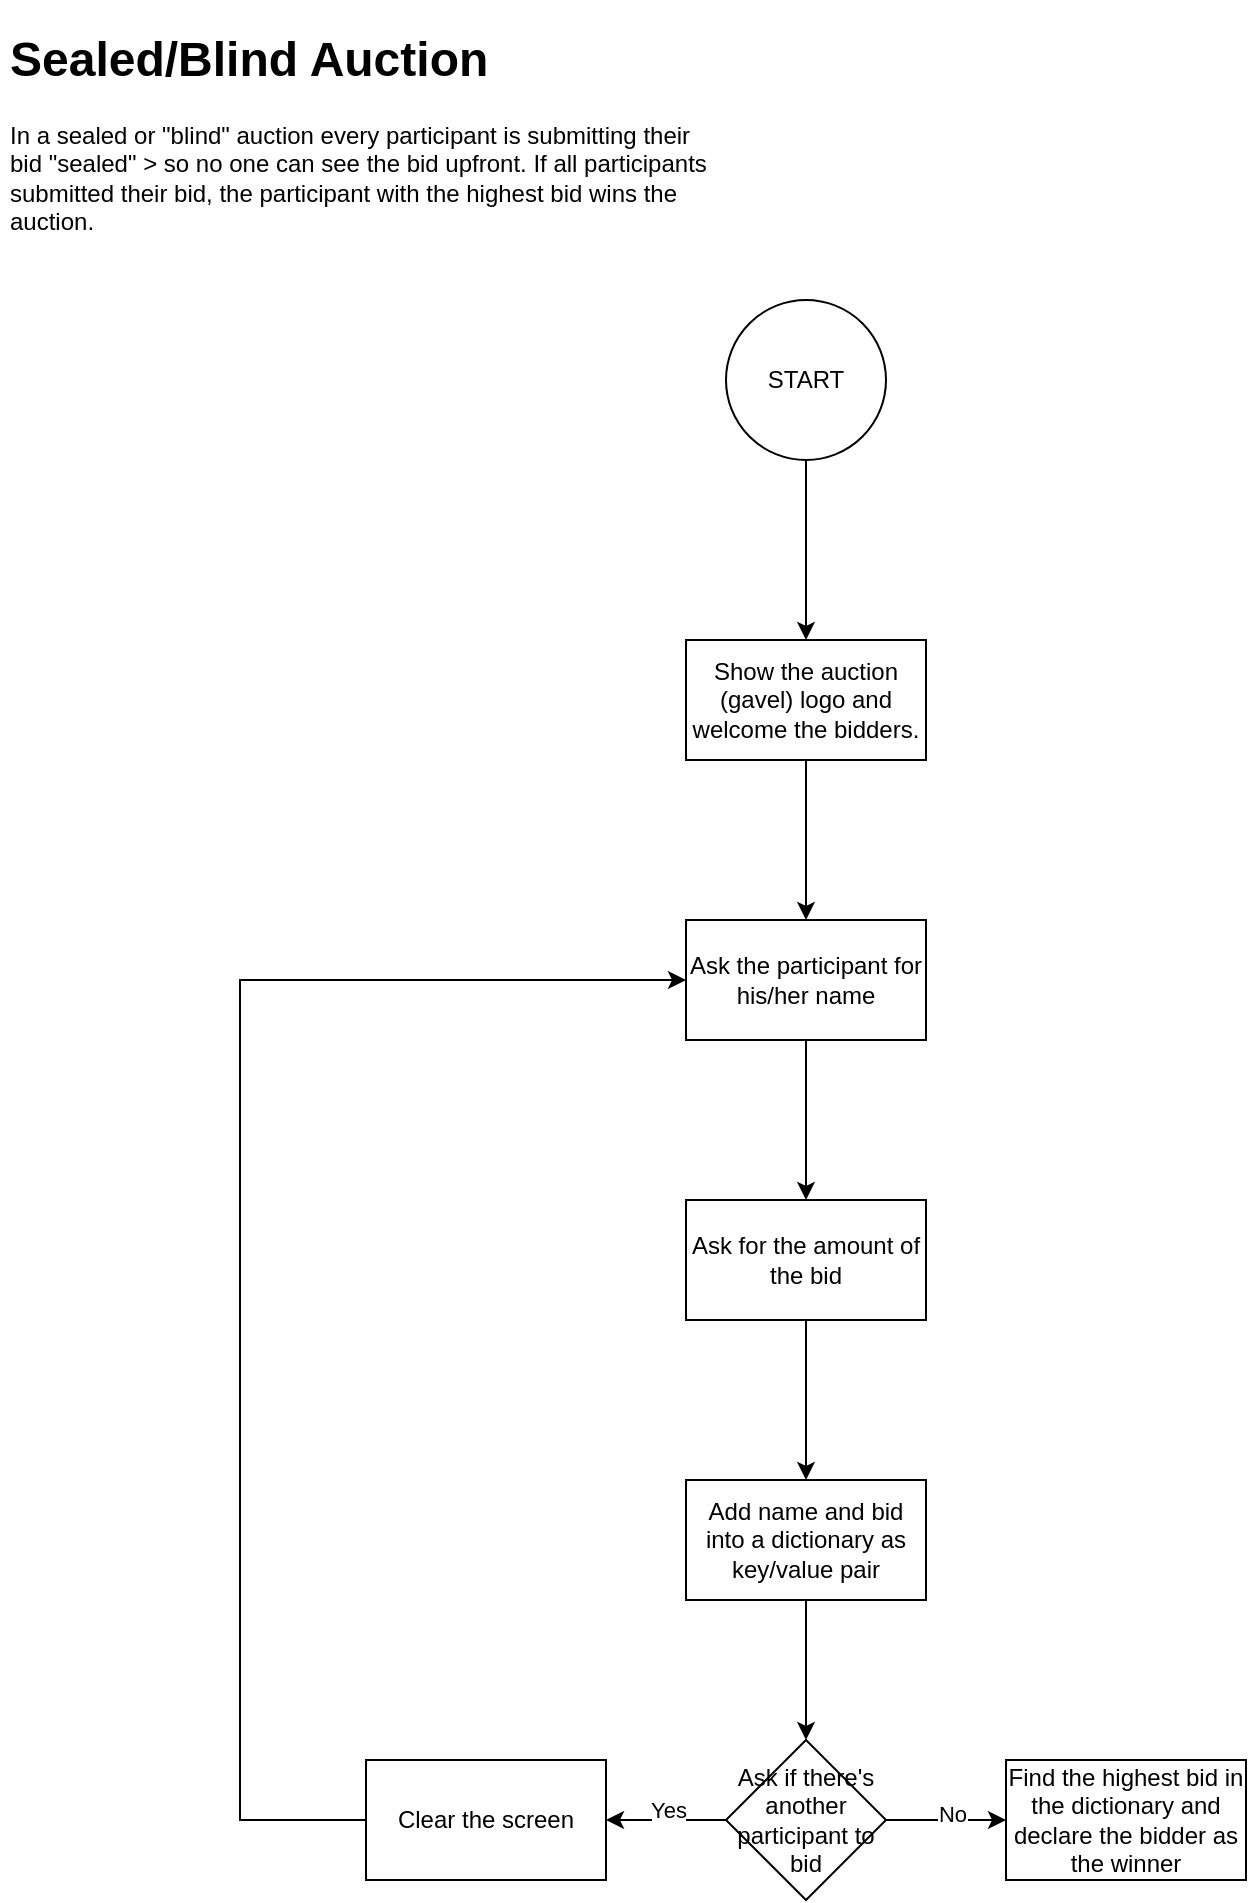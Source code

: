 <mxfile>
    <diagram id="wvq-WeoD7ulEQXA1UM-d" name="Page-1">
        <mxGraphModel dx="866" dy="896" grid="1" gridSize="10" guides="1" tooltips="1" connect="1" arrows="1" fold="1" page="1" pageScale="1" pageWidth="827" pageHeight="1169" math="0" shadow="0">
            <root>
                <mxCell id="0"/>
                <mxCell id="1" parent="0"/>
                <mxCell id="2" value="&lt;h1&gt;Sealed/Blind Auction&lt;/h1&gt;&lt;p&gt;In a sealed or &quot;blind&quot; auction every participant is submitting their bid &quot;sealed&quot; &amp;gt; so no one can see the bid upfront. If all participants submitted their bid, the participant with the highest bid wins the auction.&lt;/p&gt;&lt;p&gt;The simple python command-line program tries to implement these functionalities.&lt;/p&gt;" style="text;html=1;strokeColor=none;fillColor=none;spacing=5;spacingTop=-20;whiteSpace=wrap;overflow=hidden;rounded=0;" vertex="1" parent="1">
                    <mxGeometry x="10" y="10" width="360" height="120" as="geometry"/>
                </mxCell>
                <mxCell id="5" value="" style="edgeStyle=orthogonalEdgeStyle;rounded=0;orthogonalLoop=1;jettySize=auto;html=1;" edge="1" parent="1" source="3" target="4">
                    <mxGeometry relative="1" as="geometry"/>
                </mxCell>
                <mxCell id="3" value="START" style="ellipse;whiteSpace=wrap;html=1;aspect=fixed;" vertex="1" parent="1">
                    <mxGeometry x="373" y="150" width="80" height="80" as="geometry"/>
                </mxCell>
                <mxCell id="7" value="" style="edgeStyle=orthogonalEdgeStyle;rounded=0;orthogonalLoop=1;jettySize=auto;html=1;" edge="1" parent="1" source="4" target="6">
                    <mxGeometry relative="1" as="geometry"/>
                </mxCell>
                <mxCell id="4" value="Show the auction (gavel) logo and welcome the bidders." style="whiteSpace=wrap;html=1;" vertex="1" parent="1">
                    <mxGeometry x="353" y="320" width="120" height="60" as="geometry"/>
                </mxCell>
                <mxCell id="9" value="" style="edgeStyle=orthogonalEdgeStyle;rounded=0;orthogonalLoop=1;jettySize=auto;html=1;" edge="1" parent="1" source="6" target="8">
                    <mxGeometry relative="1" as="geometry"/>
                </mxCell>
                <mxCell id="6" value="Ask the participant for his/her name" style="whiteSpace=wrap;html=1;" vertex="1" parent="1">
                    <mxGeometry x="353" y="460" width="120" height="60" as="geometry"/>
                </mxCell>
                <mxCell id="11" value="" style="edgeStyle=orthogonalEdgeStyle;rounded=0;orthogonalLoop=1;jettySize=auto;html=1;" edge="1" parent="1" source="8" target="10">
                    <mxGeometry relative="1" as="geometry"/>
                </mxCell>
                <mxCell id="8" value="Ask for the amount of the bid" style="whiteSpace=wrap;html=1;" vertex="1" parent="1">
                    <mxGeometry x="353" y="600" width="120" height="60" as="geometry"/>
                </mxCell>
                <mxCell id="13" value="" style="edgeStyle=orthogonalEdgeStyle;rounded=0;orthogonalLoop=1;jettySize=auto;html=1;" edge="1" parent="1" source="10" target="12">
                    <mxGeometry relative="1" as="geometry"/>
                </mxCell>
                <mxCell id="10" value="Add name and bid into a dictionary as key/value pair" style="whiteSpace=wrap;html=1;" vertex="1" parent="1">
                    <mxGeometry x="353" y="740" width="120" height="60" as="geometry"/>
                </mxCell>
                <mxCell id="15" value="" style="edgeStyle=orthogonalEdgeStyle;rounded=0;orthogonalLoop=1;jettySize=auto;html=1;" edge="1" parent="1" source="12" target="14">
                    <mxGeometry relative="1" as="geometry"/>
                </mxCell>
                <mxCell id="20" value="No" style="edgeLabel;html=1;align=center;verticalAlign=middle;resizable=0;points=[];" vertex="1" connectable="0" parent="15">
                    <mxGeometry x="0.081" y="3" relative="1" as="geometry">
                        <mxPoint as="offset"/>
                    </mxGeometry>
                </mxCell>
                <mxCell id="17" value="" style="edgeStyle=orthogonalEdgeStyle;rounded=0;orthogonalLoop=1;jettySize=auto;html=1;" edge="1" parent="1" source="12" target="16">
                    <mxGeometry relative="1" as="geometry"/>
                </mxCell>
                <mxCell id="19" value="Yes" style="edgeLabel;html=1;align=center;verticalAlign=middle;resizable=0;points=[];" vertex="1" connectable="0" parent="17">
                    <mxGeometry x="-0.033" y="-5" relative="1" as="geometry">
                        <mxPoint as="offset"/>
                    </mxGeometry>
                </mxCell>
                <mxCell id="12" value="Ask if there's another participant to bid" style="rhombus;whiteSpace=wrap;html=1;" vertex="1" parent="1">
                    <mxGeometry x="373" y="870" width="80" height="80" as="geometry"/>
                </mxCell>
                <mxCell id="14" value="Find the highest bid in the dictionary and declare the bidder as the winner" style="whiteSpace=wrap;html=1;" vertex="1" parent="1">
                    <mxGeometry x="513" y="880" width="120" height="60" as="geometry"/>
                </mxCell>
                <mxCell id="18" style="edgeStyle=orthogonalEdgeStyle;rounded=0;orthogonalLoop=1;jettySize=auto;html=1;entryX=0;entryY=0.5;entryDx=0;entryDy=0;" edge="1" parent="1" source="16" target="6">
                    <mxGeometry relative="1" as="geometry">
                        <Array as="points">
                            <mxPoint x="130" y="910"/>
                            <mxPoint x="130" y="490"/>
                        </Array>
                    </mxGeometry>
                </mxCell>
                <mxCell id="16" value="Clear the screen" style="whiteSpace=wrap;html=1;" vertex="1" parent="1">
                    <mxGeometry x="193" y="880" width="120" height="60" as="geometry"/>
                </mxCell>
            </root>
        </mxGraphModel>
    </diagram>
</mxfile>